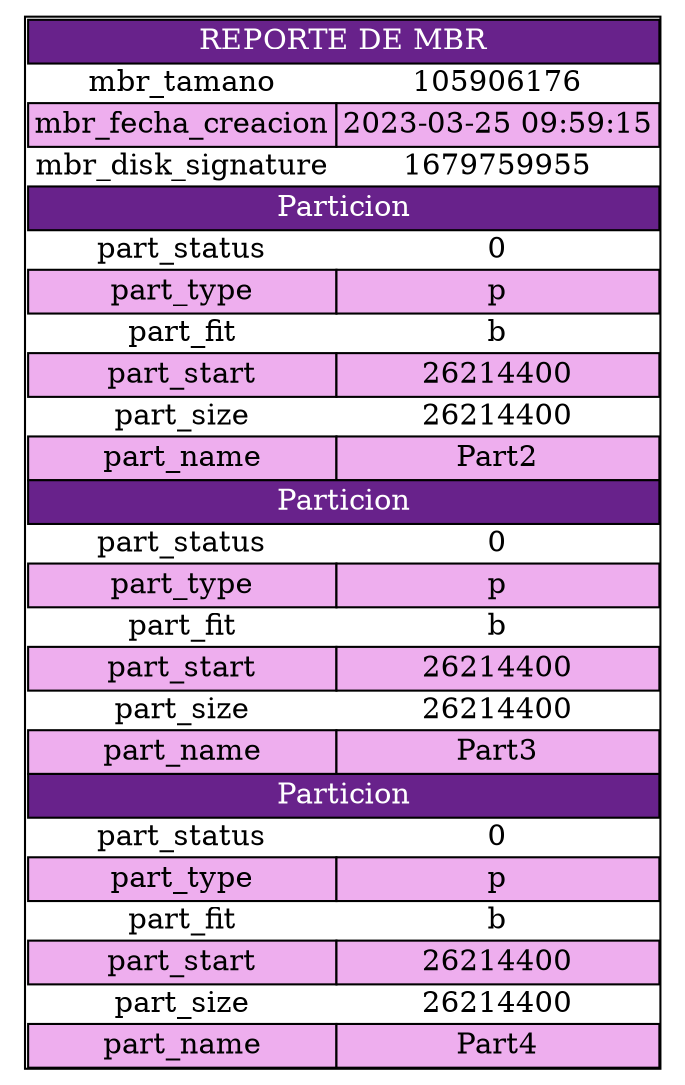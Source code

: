digraph G {
node[shape=none]
start[label=<<table CELLSPACING="0">
<tr><td colspan="2" bgcolor="darkorchid4"><font color="white">REPORTE DE MBR</font></td></tr>
<tr>
<td border="0">mbr_tamano</td>
<td border="0">105906176</td>
</tr>
<tr>
<td bgcolor="plum2">mbr_fecha_creacion</td>
<td bgcolor="plum2">2023-03-25 09:59:15</td>
</tr>
<tr>
<td border="0">mbr_disk_signature</td>
<td border="0">1679759955</td>
</tr>
<tr><td colspan="2" bgcolor="darkorchid4"><font color="white">Particion</font></td></tr><tr><td border="0">part_status</td><td border="0">0</td></tr><tr><td bgcolor="plum2">part_type</td><td bgcolor="plum2">p</td></tr><tr><td border="0">part_fit</td><td border="0">b</td></tr><tr><td bgcolor="plum2">part_start</td><td bgcolor="plum2">26214400</td></tr><tr><td border="0">part_size</td><td border="0">26214400</td></tr><tr><td bgcolor="plum2">part_name</td><td bgcolor="plum2">Part2</td></tr><tr><td colspan="2" bgcolor="darkorchid4"><font color="white">Particion</font></td></tr><tr><td border="0">part_status</td><td border="0">0</td></tr><tr><td bgcolor="plum2">part_type</td><td bgcolor="plum2">p</td></tr><tr><td border="0">part_fit</td><td border="0">b</td></tr><tr><td bgcolor="plum2">part_start</td><td bgcolor="plum2">26214400</td></tr><tr><td border="0">part_size</td><td border="0">26214400</td></tr><tr><td bgcolor="plum2">part_name</td><td bgcolor="plum2">Part3</td></tr><tr><td colspan="2" bgcolor="darkorchid4"><font color="white">Particion</font></td></tr><tr><td border="0">part_status</td><td border="0">0</td></tr><tr><td bgcolor="plum2">part_type</td><td bgcolor="plum2">p</td></tr><tr><td border="0">part_fit</td><td border="0">b</td></tr><tr><td bgcolor="plum2">part_start</td><td bgcolor="plum2">26214400</td></tr><tr><td border="0">part_size</td><td border="0">26214400</td></tr><tr><td bgcolor="plum2">part_name</td><td bgcolor="plum2">Part4</td></tr></table>>];
}